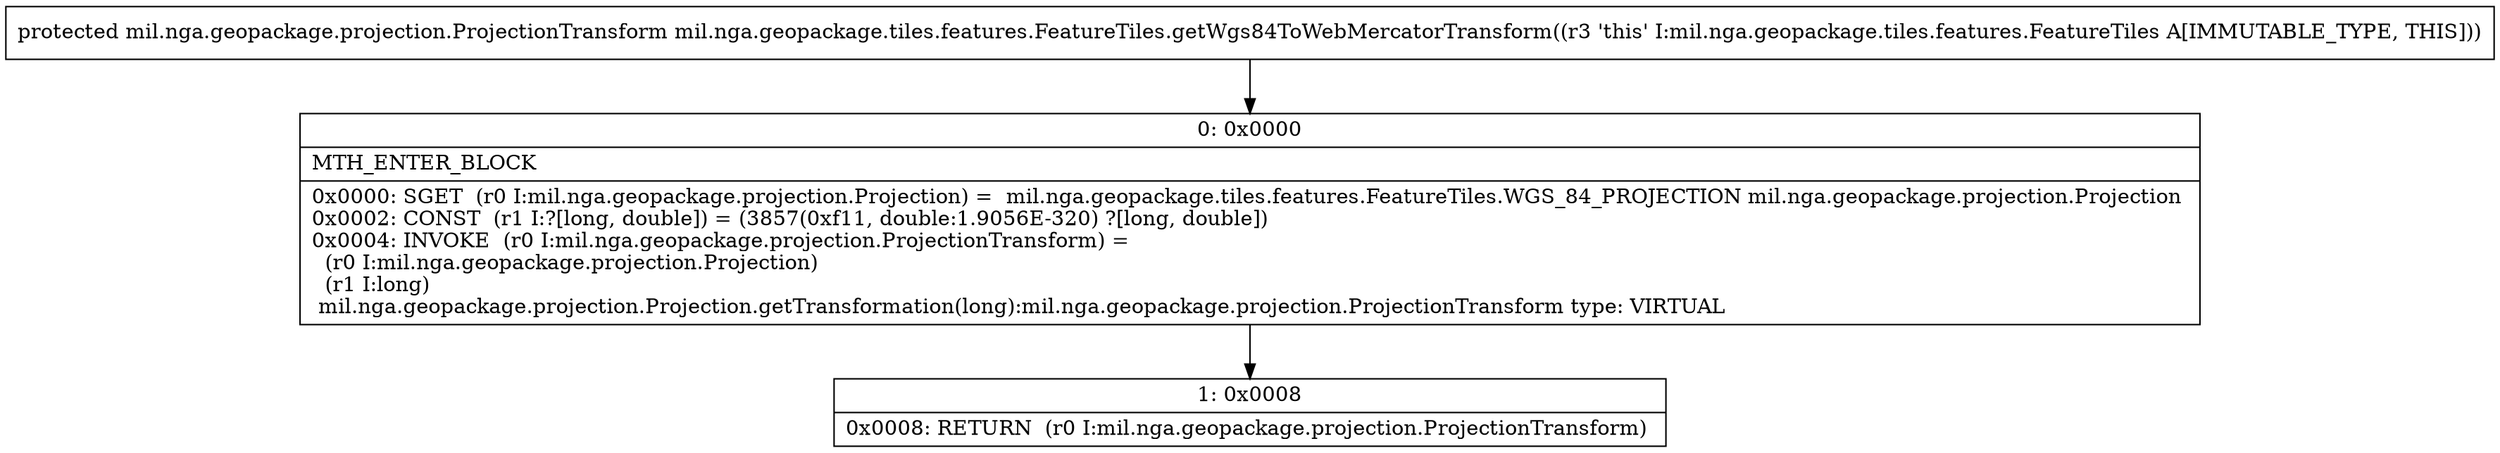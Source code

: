 digraph "CFG formil.nga.geopackage.tiles.features.FeatureTiles.getWgs84ToWebMercatorTransform()Lmil\/nga\/geopackage\/projection\/ProjectionTransform;" {
Node_0 [shape=record,label="{0\:\ 0x0000|MTH_ENTER_BLOCK\l|0x0000: SGET  (r0 I:mil.nga.geopackage.projection.Projection) =  mil.nga.geopackage.tiles.features.FeatureTiles.WGS_84_PROJECTION mil.nga.geopackage.projection.Projection \l0x0002: CONST  (r1 I:?[long, double]) = (3857(0xf11, double:1.9056E\-320) ?[long, double]) \l0x0004: INVOKE  (r0 I:mil.nga.geopackage.projection.ProjectionTransform) = \l  (r0 I:mil.nga.geopackage.projection.Projection)\l  (r1 I:long)\l mil.nga.geopackage.projection.Projection.getTransformation(long):mil.nga.geopackage.projection.ProjectionTransform type: VIRTUAL \l}"];
Node_1 [shape=record,label="{1\:\ 0x0008|0x0008: RETURN  (r0 I:mil.nga.geopackage.projection.ProjectionTransform) \l}"];
MethodNode[shape=record,label="{protected mil.nga.geopackage.projection.ProjectionTransform mil.nga.geopackage.tiles.features.FeatureTiles.getWgs84ToWebMercatorTransform((r3 'this' I:mil.nga.geopackage.tiles.features.FeatureTiles A[IMMUTABLE_TYPE, THIS])) }"];
MethodNode -> Node_0;
Node_0 -> Node_1;
}

